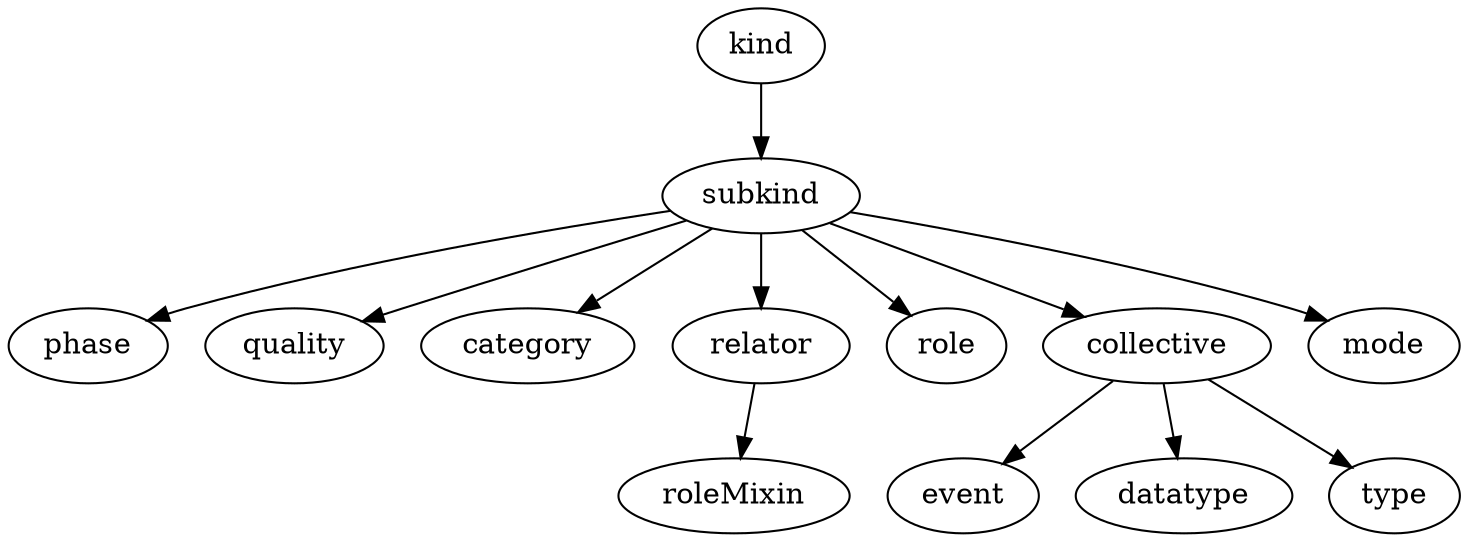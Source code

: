 strict digraph {
kind;
subkind;
phase;
quality;
category;
relator;
role;
collective;
mode;
roleMixin;
event;
datatype;
type;
kind -> subkind;
subkind -> phase;
subkind -> quality;
subkind -> category;
subkind -> relator;
subkind -> role;
subkind -> collective;
subkind -> mode;
relator -> roleMixin;
collective -> event;
collective -> datatype;
collective -> type;
}
